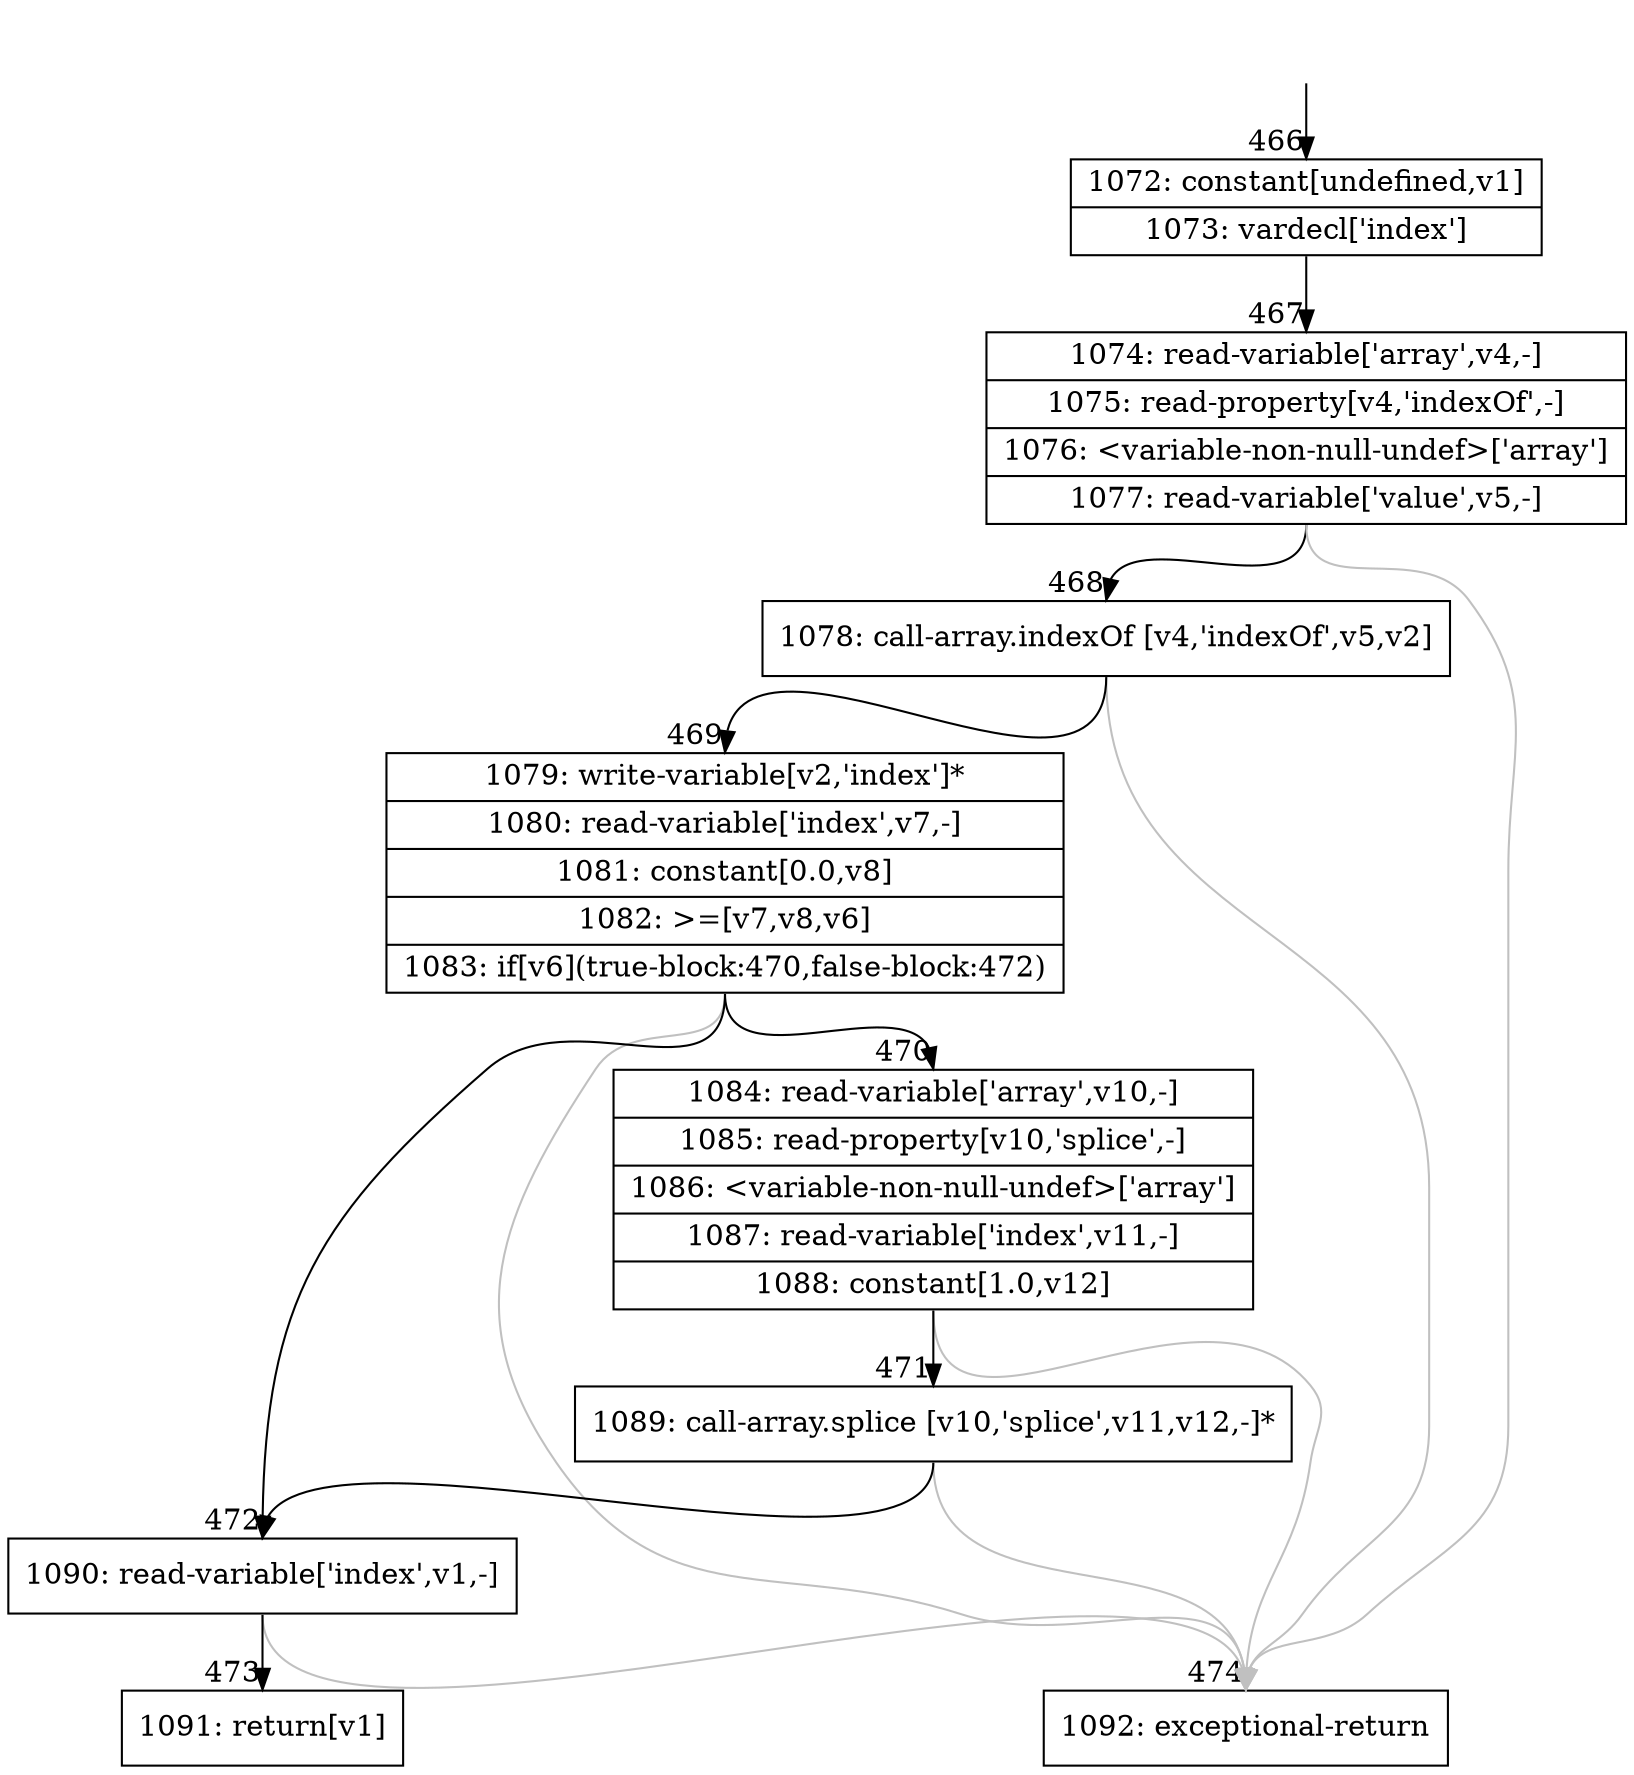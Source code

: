 digraph {
rankdir="TD"
BB_entry51[shape=none,label=""];
BB_entry51 -> BB466 [tailport=s, headport=n, headlabel="    466"]
BB466 [shape=record label="{1072: constant[undefined,v1]|1073: vardecl['index']}" ] 
BB466 -> BB467 [tailport=s, headport=n, headlabel="      467"]
BB467 [shape=record label="{1074: read-variable['array',v4,-]|1075: read-property[v4,'indexOf',-]|1076: \<variable-non-null-undef\>['array']|1077: read-variable['value',v5,-]}" ] 
BB467 -> BB468 [tailport=s, headport=n, headlabel="      468"]
BB467 -> BB474 [tailport=s, headport=n, color=gray, headlabel="      474"]
BB468 [shape=record label="{1078: call-array.indexOf [v4,'indexOf',v5,v2]}" ] 
BB468 -> BB469 [tailport=s, headport=n, headlabel="      469"]
BB468 -> BB474 [tailport=s, headport=n, color=gray]
BB469 [shape=record label="{1079: write-variable[v2,'index']*|1080: read-variable['index',v7,-]|1081: constant[0.0,v8]|1082: \>=[v7,v8,v6]|1083: if[v6](true-block:470,false-block:472)}" ] 
BB469 -> BB470 [tailport=s, headport=n, headlabel="      470"]
BB469 -> BB472 [tailport=s, headport=n, headlabel="      472"]
BB469 -> BB474 [tailport=s, headport=n, color=gray]
BB470 [shape=record label="{1084: read-variable['array',v10,-]|1085: read-property[v10,'splice',-]|1086: \<variable-non-null-undef\>['array']|1087: read-variable['index',v11,-]|1088: constant[1.0,v12]}" ] 
BB470 -> BB471 [tailport=s, headport=n, headlabel="      471"]
BB470 -> BB474 [tailport=s, headport=n, color=gray]
BB471 [shape=record label="{1089: call-array.splice [v10,'splice',v11,v12,-]*}" ] 
BB471 -> BB472 [tailport=s, headport=n]
BB471 -> BB474 [tailport=s, headport=n, color=gray]
BB472 [shape=record label="{1090: read-variable['index',v1,-]}" ] 
BB472 -> BB473 [tailport=s, headport=n, headlabel="      473"]
BB472 -> BB474 [tailport=s, headport=n, color=gray]
BB473 [shape=record label="{1091: return[v1]}" ] 
BB474 [shape=record label="{1092: exceptional-return}" ] 
//#$~ 803
}

